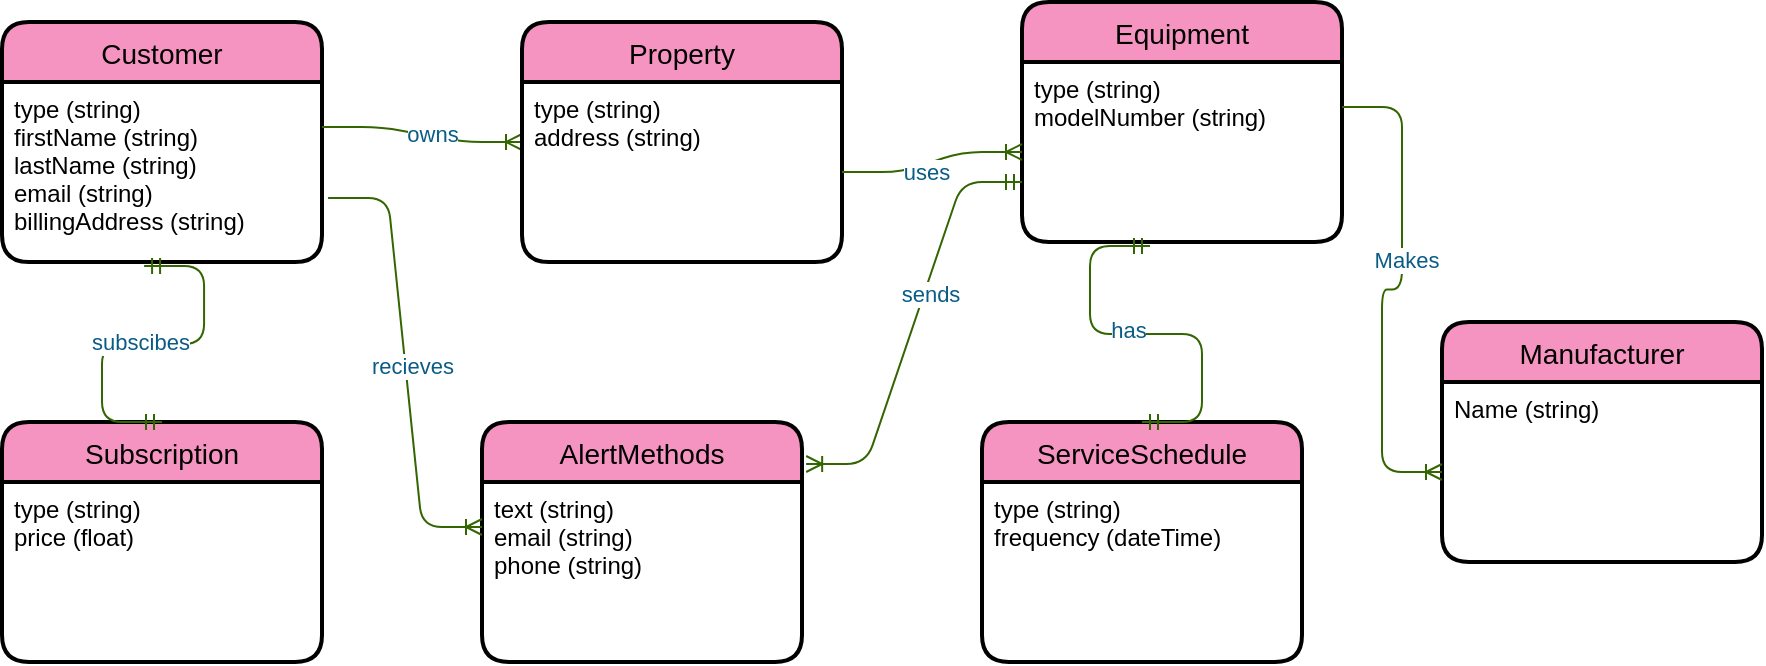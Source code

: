 <mxfile version="13.8.2" type="github">
  <diagram id="R2lEEEUBdFMjLlhIrx00" name="Page-1">
    <mxGraphModel dx="786" dy="429" grid="1" gridSize="10" guides="1" tooltips="1" connect="1" arrows="1" fold="1" page="1" pageScale="1" pageWidth="850" pageHeight="1100" math="0" shadow="0" extFonts="Permanent Marker^https://fonts.googleapis.com/css?family=Permanent+Marker">
      <root>
        <mxCell id="0" />
        <mxCell id="1" parent="0" />
        <mxCell id="TCsmTFpU4mynAHZ96cxk-14" value="Customer" style="swimlane;childLayout=stackLayout;horizontal=1;startSize=30;horizontalStack=0;rounded=1;fontSize=14;fontStyle=0;strokeWidth=2;resizeParent=0;resizeLast=1;shadow=0;dashed=0;align=center;sketch=0;fillColor=#F694C1;" vertex="1" parent="1">
          <mxGeometry x="40" y="80" width="160" height="120" as="geometry" />
        </mxCell>
        <mxCell id="TCsmTFpU4mynAHZ96cxk-15" value="type (string)&#xa;firstName (string)&#xa;lastName (string)&#xa;email (string)&#xa;billingAddress (string)&#xa;" style="align=left;strokeColor=none;fillColor=none;spacingLeft=4;fontSize=12;verticalAlign=top;resizable=0;rotatable=0;part=1;" vertex="1" parent="TCsmTFpU4mynAHZ96cxk-14">
          <mxGeometry y="30" width="160" height="90" as="geometry" />
        </mxCell>
        <mxCell id="TCsmTFpU4mynAHZ96cxk-18" value="Equipment" style="swimlane;childLayout=stackLayout;horizontal=1;startSize=30;horizontalStack=0;rounded=1;fontSize=14;fontStyle=0;strokeWidth=2;resizeParent=0;resizeLast=1;shadow=0;dashed=0;align=center;sketch=0;fillColor=#F694C1;" vertex="1" parent="1">
          <mxGeometry x="550" y="70" width="160" height="120" as="geometry" />
        </mxCell>
        <mxCell id="TCsmTFpU4mynAHZ96cxk-19" value="type (string)&#xa;modelNumber (string)" style="align=left;strokeColor=none;fillColor=none;spacingLeft=4;fontSize=12;verticalAlign=top;resizable=0;rotatable=0;part=1;" vertex="1" parent="TCsmTFpU4mynAHZ96cxk-18">
          <mxGeometry y="30" width="160" height="90" as="geometry" />
        </mxCell>
        <mxCell id="TCsmTFpU4mynAHZ96cxk-23" value="" style="edgeStyle=entityRelationEdgeStyle;fontSize=12;html=1;endArrow=ERoneToMany;fillColor=#F694C1;strokeColor=#336600;exitX=1;exitY=0.25;exitDx=0;exitDy=0;" edge="1" parent="1" source="TCsmTFpU4mynAHZ96cxk-15" target="TCsmTFpU4mynAHZ96cxk-27">
          <mxGeometry width="100" height="100" relative="1" as="geometry">
            <mxPoint x="260" y="90" as="sourcePoint" />
            <mxPoint x="260" y="160" as="targetPoint" />
          </mxGeometry>
        </mxCell>
        <mxCell id="TCsmTFpU4mynAHZ96cxk-62" value="owns" style="edgeLabel;html=1;align=center;verticalAlign=middle;resizable=0;points=[];fontColor=#095C86;" vertex="1" connectable="0" parent="TCsmTFpU4mynAHZ96cxk-23">
          <mxGeometry x="0.099" y="1" relative="1" as="geometry">
            <mxPoint as="offset" />
          </mxGeometry>
        </mxCell>
        <mxCell id="TCsmTFpU4mynAHZ96cxk-24" value="AlertMethods" style="swimlane;childLayout=stackLayout;horizontal=1;startSize=30;horizontalStack=0;rounded=1;fontSize=14;fontStyle=0;strokeWidth=2;resizeParent=0;resizeLast=1;shadow=0;dashed=0;align=center;sketch=0;fillColor=#F694C1;" vertex="1" parent="1">
          <mxGeometry x="280" y="280" width="160" height="120" as="geometry" />
        </mxCell>
        <mxCell id="TCsmTFpU4mynAHZ96cxk-25" value="text (string)&#xa;email (string)&#xa;phone (string)" style="align=left;strokeColor=none;fillColor=none;spacingLeft=4;fontSize=12;verticalAlign=top;resizable=0;rotatable=0;part=1;" vertex="1" parent="TCsmTFpU4mynAHZ96cxk-24">
          <mxGeometry y="30" width="160" height="90" as="geometry" />
        </mxCell>
        <mxCell id="TCsmTFpU4mynAHZ96cxk-27" value="Property" style="swimlane;childLayout=stackLayout;horizontal=1;startSize=30;horizontalStack=0;rounded=1;fontSize=14;fontStyle=0;strokeWidth=2;resizeParent=0;resizeLast=1;shadow=0;dashed=0;align=center;sketch=0;fillColor=#F694C1;" vertex="1" parent="1">
          <mxGeometry x="300" y="80" width="160" height="120" as="geometry" />
        </mxCell>
        <mxCell id="TCsmTFpU4mynAHZ96cxk-28" value="type (string)&#xa;address (string)" style="align=left;strokeColor=none;fillColor=none;spacingLeft=4;fontSize=12;verticalAlign=top;resizable=0;rotatable=0;part=1;" vertex="1" parent="TCsmTFpU4mynAHZ96cxk-27">
          <mxGeometry y="30" width="160" height="90" as="geometry" />
        </mxCell>
        <mxCell id="TCsmTFpU4mynAHZ96cxk-34" value="" style="edgeStyle=entityRelationEdgeStyle;fontSize=12;html=1;endArrow=ERoneToMany;strokeColor=#336600;fillColor=#F694C1;" edge="1" parent="1" source="TCsmTFpU4mynAHZ96cxk-28" target="TCsmTFpU4mynAHZ96cxk-19">
          <mxGeometry width="100" height="100" relative="1" as="geometry">
            <mxPoint x="360" y="320" as="sourcePoint" />
            <mxPoint x="460" y="220" as="targetPoint" />
          </mxGeometry>
        </mxCell>
        <mxCell id="TCsmTFpU4mynAHZ96cxk-63" value="uses" style="edgeLabel;html=1;align=center;verticalAlign=middle;resizable=0;points=[];fontColor=#095C86;" vertex="1" connectable="0" parent="TCsmTFpU4mynAHZ96cxk-34">
          <mxGeometry x="-0.1" y="-3" relative="1" as="geometry">
            <mxPoint as="offset" />
          </mxGeometry>
        </mxCell>
        <mxCell id="TCsmTFpU4mynAHZ96cxk-35" value="Subscription" style="swimlane;childLayout=stackLayout;horizontal=1;startSize=30;horizontalStack=0;rounded=1;fontSize=14;fontStyle=0;strokeWidth=2;resizeParent=0;resizeLast=1;shadow=0;dashed=0;align=center;sketch=0;fillColor=#F694C1;" vertex="1" parent="1">
          <mxGeometry x="40" y="280" width="160" height="120" as="geometry" />
        </mxCell>
        <mxCell id="TCsmTFpU4mynAHZ96cxk-36" value="type (string)&#xa;price (float)" style="align=left;strokeColor=none;fillColor=none;spacingLeft=4;fontSize=12;verticalAlign=top;resizable=0;rotatable=0;part=1;" vertex="1" parent="TCsmTFpU4mynAHZ96cxk-35">
          <mxGeometry y="30" width="160" height="90" as="geometry" />
        </mxCell>
        <mxCell id="TCsmTFpU4mynAHZ96cxk-37" value="" style="edgeStyle=entityRelationEdgeStyle;fontSize=12;html=1;endArrow=ERmandOne;startArrow=ERmandOne;strokeColor=#336600;fillColor=#F694C1;entryX=0.444;entryY=1.022;entryDx=0;entryDy=0;entryPerimeter=0;exitX=0.5;exitY=0;exitDx=0;exitDy=0;" edge="1" parent="1" source="TCsmTFpU4mynAHZ96cxk-35" target="TCsmTFpU4mynAHZ96cxk-15">
          <mxGeometry width="100" height="100" relative="1" as="geometry">
            <mxPoint x="360" y="320" as="sourcePoint" />
            <mxPoint x="460" y="220" as="targetPoint" />
          </mxGeometry>
        </mxCell>
        <mxCell id="TCsmTFpU4mynAHZ96cxk-65" value="subscibes" style="edgeLabel;html=1;align=center;verticalAlign=middle;resizable=0;points=[];fontColor=#095C86;" vertex="1" connectable="0" parent="TCsmTFpU4mynAHZ96cxk-37">
          <mxGeometry x="-0.069" y="1" relative="1" as="geometry">
            <mxPoint as="offset" />
          </mxGeometry>
        </mxCell>
        <mxCell id="TCsmTFpU4mynAHZ96cxk-43" value="ServiceSchedule" style="swimlane;childLayout=stackLayout;horizontal=1;startSize=30;horizontalStack=0;rounded=1;fontSize=14;fontStyle=0;strokeWidth=2;resizeParent=0;resizeLast=1;shadow=0;dashed=0;align=center;sketch=0;fillColor=#F694C1;" vertex="1" parent="1">
          <mxGeometry x="530" y="280" width="160" height="120" as="geometry" />
        </mxCell>
        <mxCell id="TCsmTFpU4mynAHZ96cxk-44" value="type (string)&#xa;frequency (dateTime)&#xa;&#xa;" style="align=left;strokeColor=none;fillColor=none;spacingLeft=4;fontSize=12;verticalAlign=top;resizable=0;rotatable=0;part=1;" vertex="1" parent="TCsmTFpU4mynAHZ96cxk-43">
          <mxGeometry y="30" width="160" height="90" as="geometry" />
        </mxCell>
        <mxCell id="TCsmTFpU4mynAHZ96cxk-56" value="" style="edgeStyle=entityRelationEdgeStyle;fontSize=12;html=1;endArrow=ERoneToMany;strokeColor=#336600;fillColor=#F694C1;entryX=0;entryY=0.25;entryDx=0;entryDy=0;exitX=1.019;exitY=0.644;exitDx=0;exitDy=0;exitPerimeter=0;" edge="1" parent="1" source="TCsmTFpU4mynAHZ96cxk-15" target="TCsmTFpU4mynAHZ96cxk-25">
          <mxGeometry width="100" height="100" relative="1" as="geometry">
            <mxPoint x="520" y="110" as="sourcePoint" />
            <mxPoint x="420" y="230" as="targetPoint" />
          </mxGeometry>
        </mxCell>
        <mxCell id="TCsmTFpU4mynAHZ96cxk-61" value="recieves" style="edgeLabel;html=1;align=center;verticalAlign=middle;resizable=0;points=[];fontColor=#095C86;" vertex="1" connectable="0" parent="TCsmTFpU4mynAHZ96cxk-56">
          <mxGeometry x="0.017" y="3" relative="1" as="geometry">
            <mxPoint as="offset" />
          </mxGeometry>
        </mxCell>
        <mxCell id="TCsmTFpU4mynAHZ96cxk-60" value="" style="edgeStyle=entityRelationEdgeStyle;fontSize=12;html=1;endArrow=ERmandOne;startArrow=ERmandOne;strokeColor=#336600;fillColor=#F694C1;exitX=0.4;exitY=1.022;exitDx=0;exitDy=0;exitPerimeter=0;entryX=0.5;entryY=0;entryDx=0;entryDy=0;" edge="1" parent="1" source="TCsmTFpU4mynAHZ96cxk-19" target="TCsmTFpU4mynAHZ96cxk-43">
          <mxGeometry width="100" height="100" relative="1" as="geometry">
            <mxPoint x="390" y="330" as="sourcePoint" />
            <mxPoint x="490" y="230" as="targetPoint" />
          </mxGeometry>
        </mxCell>
        <mxCell id="TCsmTFpU4mynAHZ96cxk-64" value="has" style="edgeLabel;html=1;align=center;verticalAlign=middle;resizable=0;points=[];fontColor=#095C86;" vertex="1" connectable="0" parent="TCsmTFpU4mynAHZ96cxk-60">
          <mxGeometry x="-0.092" y="2" relative="1" as="geometry">
            <mxPoint as="offset" />
          </mxGeometry>
        </mxCell>
        <mxCell id="TCsmTFpU4mynAHZ96cxk-69" value="" style="edgeStyle=entityRelationEdgeStyle;fontSize=12;html=1;endArrow=ERmandOne;strokeColor=#336600;fillColor=#F694C1;entryX=0;entryY=0.667;entryDx=0;entryDy=0;entryPerimeter=0;exitX=1.013;exitY=0.175;exitDx=0;exitDy=0;exitPerimeter=0;startArrow=ERoneToMany;startFill=0;endFill=0;" edge="1" parent="1" source="TCsmTFpU4mynAHZ96cxk-24" target="TCsmTFpU4mynAHZ96cxk-19">
          <mxGeometry width="100" height="100" relative="1" as="geometry">
            <mxPoint x="320" y="340" as="sourcePoint" />
            <mxPoint x="420" y="240" as="targetPoint" />
          </mxGeometry>
        </mxCell>
        <mxCell id="TCsmTFpU4mynAHZ96cxk-70" value="sends" style="edgeLabel;html=1;align=center;verticalAlign=middle;resizable=0;points=[];fontColor=#095C86;" vertex="1" connectable="0" parent="TCsmTFpU4mynAHZ96cxk-69">
          <mxGeometry x="0.165" y="-3" relative="1" as="geometry">
            <mxPoint x="-1" as="offset" />
          </mxGeometry>
        </mxCell>
        <mxCell id="TCsmTFpU4mynAHZ96cxk-71" value="Manufacturer" style="swimlane;childLayout=stackLayout;horizontal=1;startSize=30;horizontalStack=0;rounded=1;fontSize=14;fontStyle=0;strokeWidth=2;resizeParent=0;resizeLast=1;shadow=0;dashed=0;align=center;sketch=0;fillColor=#F694C1;" vertex="1" parent="1">
          <mxGeometry x="760" y="230" width="160" height="120" as="geometry" />
        </mxCell>
        <mxCell id="TCsmTFpU4mynAHZ96cxk-72" value="Name (string)" style="align=left;strokeColor=none;fillColor=none;spacingLeft=4;fontSize=12;verticalAlign=top;resizable=0;rotatable=0;part=1;" vertex="1" parent="TCsmTFpU4mynAHZ96cxk-71">
          <mxGeometry y="30" width="160" height="90" as="geometry" />
        </mxCell>
        <mxCell id="TCsmTFpU4mynAHZ96cxk-73" value="" style="edgeStyle=entityRelationEdgeStyle;fontSize=12;html=1;endArrow=ERoneToMany;strokeColor=#336600;fillColor=#F694C1;entryX=0;entryY=0.5;entryDx=0;entryDy=0;exitX=1;exitY=0.25;exitDx=0;exitDy=0;" edge="1" parent="1" source="TCsmTFpU4mynAHZ96cxk-19" target="TCsmTFpU4mynAHZ96cxk-72">
          <mxGeometry width="100" height="100" relative="1" as="geometry">
            <mxPoint x="470" y="200" as="sourcePoint" />
            <mxPoint x="570" y="100" as="targetPoint" />
          </mxGeometry>
        </mxCell>
        <mxCell id="TCsmTFpU4mynAHZ96cxk-74" value="Makes" style="edgeLabel;html=1;align=center;verticalAlign=middle;resizable=0;points=[];fontColor=#095C86;" vertex="1" connectable="0" parent="TCsmTFpU4mynAHZ96cxk-73">
          <mxGeometry x="-0.156" y="2" relative="1" as="geometry">
            <mxPoint as="offset" />
          </mxGeometry>
        </mxCell>
      </root>
    </mxGraphModel>
  </diagram>
</mxfile>
